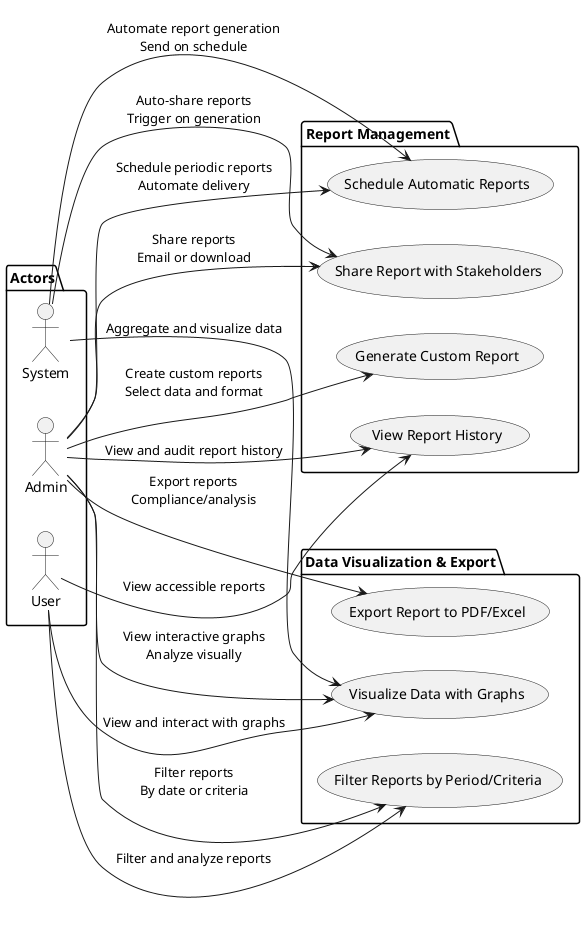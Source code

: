 @startuml UseCaseDiagram_ManageInforms

' Define direction
left to right direction

' Define actors
package "Actors" {
    :Admin: as Admin
    :User: as User
    :System: as System
}

' Define use cases
package "Report Management" {
    (Generate Custom Report) as UC1
    (Schedule Automatic Reports) as UC2
    (View Report History) as UC3
    (Share Report with Stakeholders) as UC4
}

package "Data Visualization & Export" {
    (Visualize Data with Graphs) as UC5
    (Export Report to PDF/Excel) as UC6
    (Filter Reports by Period/Criteria) as UC7
}

' Relationships
Admin --> UC1 : "Create custom reports\nSelect data and format"
Admin --> UC2 : "Schedule periodic reports\nAutomate delivery"
Admin --> UC3 : "View and audit report history"
Admin --> UC4 : "Share reports\nEmail or download"
Admin --> UC5 : "View interactive graphs\nAnalyze visually"
Admin --> UC6 : "Export reports\nCompliance/analysis"
Admin --> UC7 : "Filter reports\nBy date or criteria"

User --> UC3 : "View accessible reports"
User --> UC5 : "View and interact with graphs"
User --> UC7 : "Filter and analyze reports"

System --> UC2 : "Automate report generation\nSend on schedule"
System --> UC4 : "Auto-share reports\nTrigger on generation"
System --> UC5 : "Aggregate and visualize data"

@enduml